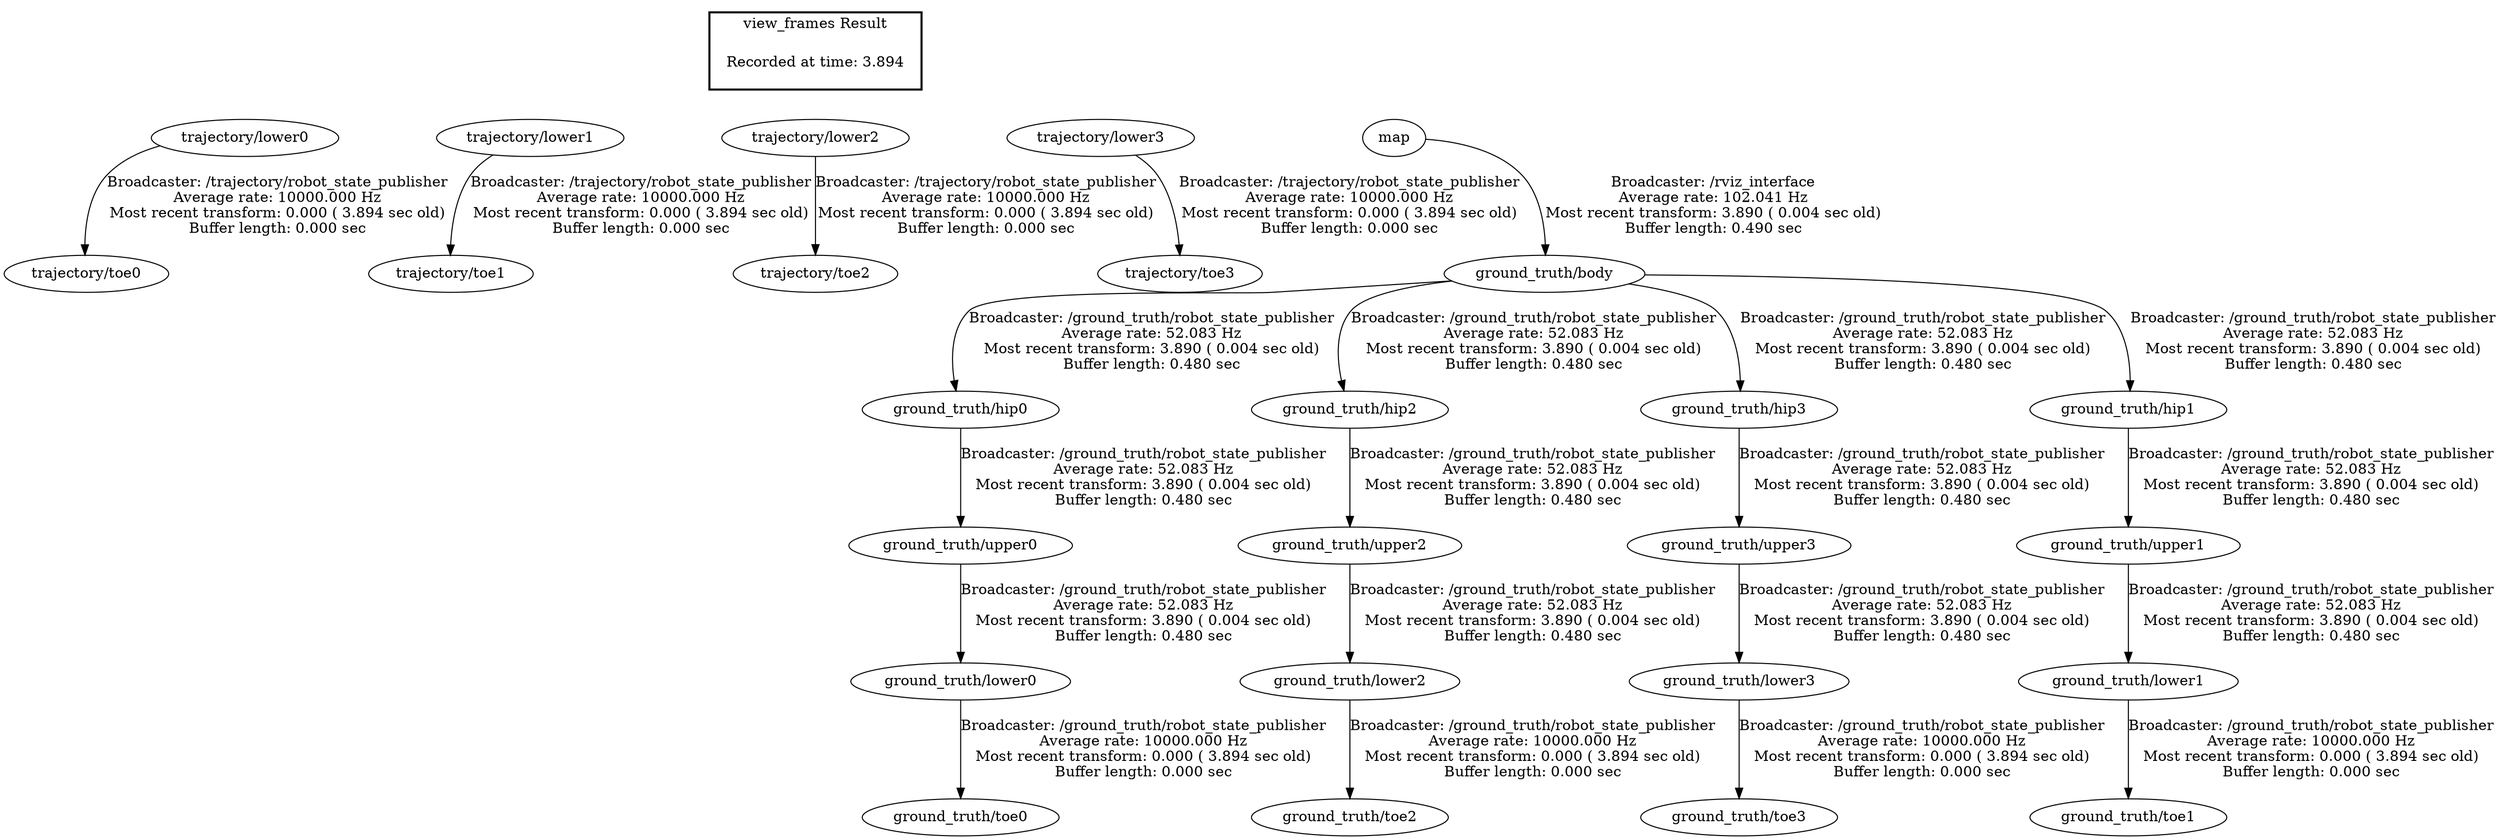 digraph G {
"trajectory/lower0" -> "trajectory/toe0"[label="Broadcaster: /trajectory/robot_state_publisher\nAverage rate: 10000.000 Hz\nMost recent transform: 0.000 ( 3.894 sec old)\nBuffer length: 0.000 sec\n"];
"trajectory/lower1" -> "trajectory/toe1"[label="Broadcaster: /trajectory/robot_state_publisher\nAverage rate: 10000.000 Hz\nMost recent transform: 0.000 ( 3.894 sec old)\nBuffer length: 0.000 sec\n"];
"trajectory/lower2" -> "trajectory/toe2"[label="Broadcaster: /trajectory/robot_state_publisher\nAverage rate: 10000.000 Hz\nMost recent transform: 0.000 ( 3.894 sec old)\nBuffer length: 0.000 sec\n"];
"trajectory/lower3" -> "trajectory/toe3"[label="Broadcaster: /trajectory/robot_state_publisher\nAverage rate: 10000.000 Hz\nMost recent transform: 0.000 ( 3.894 sec old)\nBuffer length: 0.000 sec\n"];
"ground_truth/lower0" -> "ground_truth/toe0"[label="Broadcaster: /ground_truth/robot_state_publisher\nAverage rate: 10000.000 Hz\nMost recent transform: 0.000 ( 3.894 sec old)\nBuffer length: 0.000 sec\n"];
"ground_truth/upper0" -> "ground_truth/lower0"[label="Broadcaster: /ground_truth/robot_state_publisher\nAverage rate: 52.083 Hz\nMost recent transform: 3.890 ( 0.004 sec old)\nBuffer length: 0.480 sec\n"];
"ground_truth/lower1" -> "ground_truth/toe1"[label="Broadcaster: /ground_truth/robot_state_publisher\nAverage rate: 10000.000 Hz\nMost recent transform: 0.000 ( 3.894 sec old)\nBuffer length: 0.000 sec\n"];
"ground_truth/upper1" -> "ground_truth/lower1"[label="Broadcaster: /ground_truth/robot_state_publisher\nAverage rate: 52.083 Hz\nMost recent transform: 3.890 ( 0.004 sec old)\nBuffer length: 0.480 sec\n"];
"ground_truth/lower2" -> "ground_truth/toe2"[label="Broadcaster: /ground_truth/robot_state_publisher\nAverage rate: 10000.000 Hz\nMost recent transform: 0.000 ( 3.894 sec old)\nBuffer length: 0.000 sec\n"];
"ground_truth/upper2" -> "ground_truth/lower2"[label="Broadcaster: /ground_truth/robot_state_publisher\nAverage rate: 52.083 Hz\nMost recent transform: 3.890 ( 0.004 sec old)\nBuffer length: 0.480 sec\n"];
"ground_truth/lower3" -> "ground_truth/toe3"[label="Broadcaster: /ground_truth/robot_state_publisher\nAverage rate: 10000.000 Hz\nMost recent transform: 0.000 ( 3.894 sec old)\nBuffer length: 0.000 sec\n"];
"ground_truth/upper3" -> "ground_truth/lower3"[label="Broadcaster: /ground_truth/robot_state_publisher\nAverage rate: 52.083 Hz\nMost recent transform: 3.890 ( 0.004 sec old)\nBuffer length: 0.480 sec\n"];
"map" -> "ground_truth/body"[label="Broadcaster: /rviz_interface\nAverage rate: 102.041 Hz\nMost recent transform: 3.890 ( 0.004 sec old)\nBuffer length: 0.490 sec\n"];
"ground_truth/hip0" -> "ground_truth/upper0"[label="Broadcaster: /ground_truth/robot_state_publisher\nAverage rate: 52.083 Hz\nMost recent transform: 3.890 ( 0.004 sec old)\nBuffer length: 0.480 sec\n"];
"ground_truth/body" -> "ground_truth/hip0"[label="Broadcaster: /ground_truth/robot_state_publisher\nAverage rate: 52.083 Hz\nMost recent transform: 3.890 ( 0.004 sec old)\nBuffer length: 0.480 sec\n"];
"ground_truth/body" -> "ground_truth/hip2"[label="Broadcaster: /ground_truth/robot_state_publisher\nAverage rate: 52.083 Hz\nMost recent transform: 3.890 ( 0.004 sec old)\nBuffer length: 0.480 sec\n"];
"ground_truth/body" -> "ground_truth/hip3"[label="Broadcaster: /ground_truth/robot_state_publisher\nAverage rate: 52.083 Hz\nMost recent transform: 3.890 ( 0.004 sec old)\nBuffer length: 0.480 sec\n"];
"ground_truth/hip1" -> "ground_truth/upper1"[label="Broadcaster: /ground_truth/robot_state_publisher\nAverage rate: 52.083 Hz\nMost recent transform: 3.890 ( 0.004 sec old)\nBuffer length: 0.480 sec\n"];
"ground_truth/body" -> "ground_truth/hip1"[label="Broadcaster: /ground_truth/robot_state_publisher\nAverage rate: 52.083 Hz\nMost recent transform: 3.890 ( 0.004 sec old)\nBuffer length: 0.480 sec\n"];
"ground_truth/hip2" -> "ground_truth/upper2"[label="Broadcaster: /ground_truth/robot_state_publisher\nAverage rate: 52.083 Hz\nMost recent transform: 3.890 ( 0.004 sec old)\nBuffer length: 0.480 sec\n"];
"ground_truth/hip3" -> "ground_truth/upper3"[label="Broadcaster: /ground_truth/robot_state_publisher\nAverage rate: 52.083 Hz\nMost recent transform: 3.890 ( 0.004 sec old)\nBuffer length: 0.480 sec\n"];
edge [style=invis];
 subgraph cluster_legend { style=bold; color=black; label ="view_frames Result";
"Recorded at time: 3.894"[ shape=plaintext ] ;
 }->"trajectory/lower0";
edge [style=invis];
 subgraph cluster_legend { style=bold; color=black; label ="view_frames Result";
"Recorded at time: 3.894"[ shape=plaintext ] ;
 }->"trajectory/lower1";
edge [style=invis];
 subgraph cluster_legend { style=bold; color=black; label ="view_frames Result";
"Recorded at time: 3.894"[ shape=plaintext ] ;
 }->"trajectory/lower2";
edge [style=invis];
 subgraph cluster_legend { style=bold; color=black; label ="view_frames Result";
"Recorded at time: 3.894"[ shape=plaintext ] ;
 }->"trajectory/lower3";
edge [style=invis];
 subgraph cluster_legend { style=bold; color=black; label ="view_frames Result";
"Recorded at time: 3.894"[ shape=plaintext ] ;
 }->"map";
}